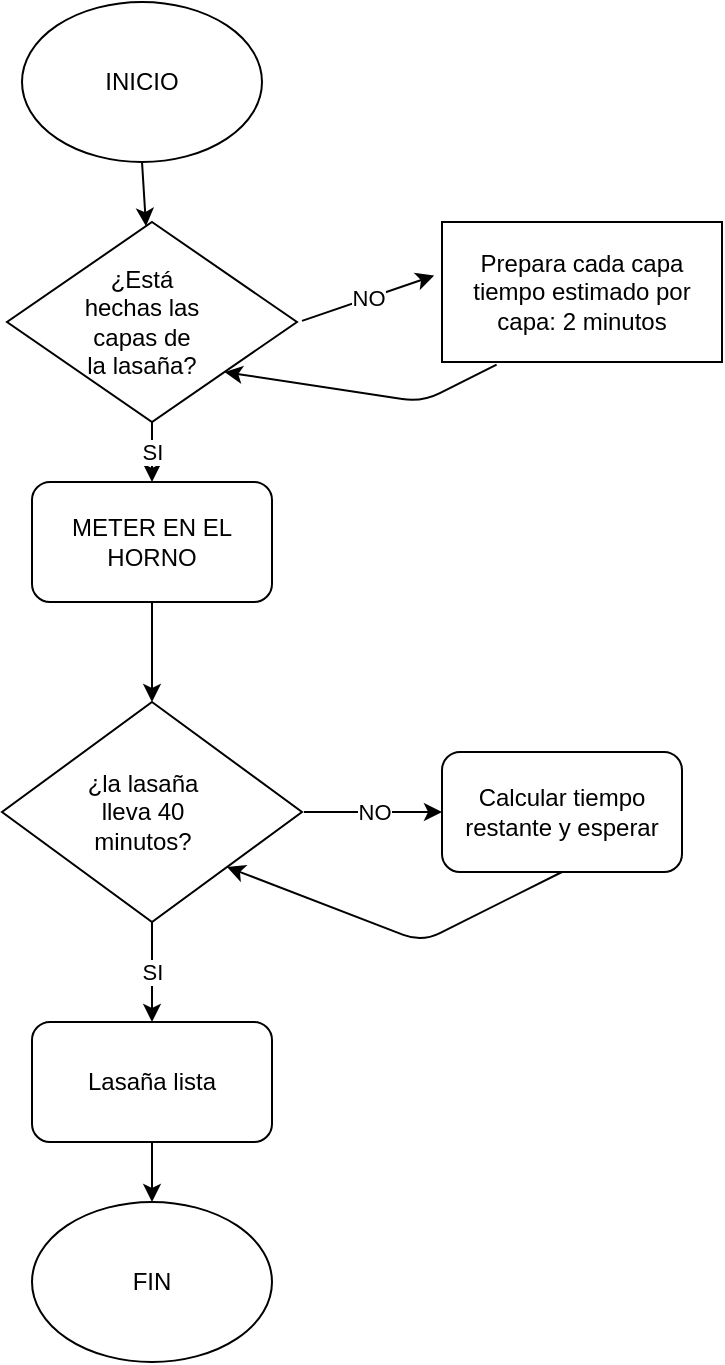 <mxfile>
    <diagram id="IJlVFjvNGFPrgYwL4HK5" name="Página-1">
        <mxGraphModel dx="482" dy="388" grid="1" gridSize="10" guides="1" tooltips="1" connect="1" arrows="1" fold="1" page="1" pageScale="1" pageWidth="827" pageHeight="1169" math="0" shadow="0">
            <root>
                <mxCell id="0"/>
                <mxCell id="1" parent="0"/>
                <mxCell id="21" style="edgeStyle=none;html=1;exitX=0.5;exitY=1;exitDx=0;exitDy=0;" edge="1" parent="1" source="2" target="4">
                    <mxGeometry relative="1" as="geometry"/>
                </mxCell>
                <mxCell id="2" value="INICIO" style="ellipse;whiteSpace=wrap;html=1;" vertex="1" parent="1">
                    <mxGeometry x="280" y="40" width="120" height="80" as="geometry"/>
                </mxCell>
                <mxCell id="4" value="" style="rhombus;whiteSpace=wrap;html=1;" vertex="1" parent="1">
                    <mxGeometry x="272.5" y="150" width="145" height="100" as="geometry"/>
                </mxCell>
                <mxCell id="5" value="¿Está hechas las capas de la lasaña?" style="text;html=1;strokeColor=none;fillColor=none;align=center;verticalAlign=middle;whiteSpace=wrap;rounded=0;" vertex="1" parent="1">
                    <mxGeometry x="310" y="185" width="60" height="30" as="geometry"/>
                </mxCell>
                <mxCell id="6" value="Prepara cada capa&lt;br&gt;tiempo estimado por capa: 2 minutos" style="rounded=0;whiteSpace=wrap;html=1;" vertex="1" parent="1">
                    <mxGeometry x="490" y="150" width="140" height="70" as="geometry"/>
                </mxCell>
                <mxCell id="33" style="edgeStyle=none;html=1;exitX=0.5;exitY=1;exitDx=0;exitDy=0;entryX=0.5;entryY=0;entryDx=0;entryDy=0;" edge="1" parent="1" source="8" target="10">
                    <mxGeometry relative="1" as="geometry"/>
                </mxCell>
                <mxCell id="8" value="METER EN EL HORNO" style="rounded=1;whiteSpace=wrap;html=1;" vertex="1" parent="1">
                    <mxGeometry x="285" y="280" width="120" height="60" as="geometry"/>
                </mxCell>
                <mxCell id="10" value="" style="rhombus;whiteSpace=wrap;html=1;" vertex="1" parent="1">
                    <mxGeometry x="270" y="390" width="150" height="110" as="geometry"/>
                </mxCell>
                <mxCell id="11" value="¿la lasaña lleva 40 minutos?" style="text;html=1;strokeColor=none;fillColor=none;align=center;verticalAlign=middle;whiteSpace=wrap;rounded=0;" vertex="1" parent="1">
                    <mxGeometry x="302.5" y="420" width="75" height="50" as="geometry"/>
                </mxCell>
                <mxCell id="53" style="edgeStyle=none;html=1;exitX=0.5;exitY=1;exitDx=0;exitDy=0;" edge="1" parent="1" source="12" target="52">
                    <mxGeometry relative="1" as="geometry"/>
                </mxCell>
                <mxCell id="12" value="Lasaña lista" style="rounded=1;whiteSpace=wrap;html=1;" vertex="1" parent="1">
                    <mxGeometry x="285" y="550" width="120" height="60" as="geometry"/>
                </mxCell>
                <mxCell id="14" value="Calcular tiempo restante y esperar" style="rounded=1;whiteSpace=wrap;html=1;" vertex="1" parent="1">
                    <mxGeometry x="490" y="415" width="120" height="60" as="geometry"/>
                </mxCell>
                <mxCell id="38" value="" style="endArrow=classic;html=1;entryX=-0.028;entryY=0.383;entryDx=0;entryDy=0;entryPerimeter=0;" edge="1" parent="1" target="6">
                    <mxGeometry relative="1" as="geometry">
                        <mxPoint x="420" y="199.44" as="sourcePoint"/>
                        <mxPoint x="520" y="199.44" as="targetPoint"/>
                    </mxGeometry>
                </mxCell>
                <mxCell id="39" value="NO" style="edgeLabel;resizable=0;html=1;align=center;verticalAlign=middle;" connectable="0" vertex="1" parent="38">
                    <mxGeometry relative="1" as="geometry"/>
                </mxCell>
                <mxCell id="40" value="" style="endArrow=classic;html=1;entryX=1;entryY=1;entryDx=0;entryDy=0;exitX=0.195;exitY=1.018;exitDx=0;exitDy=0;exitPerimeter=0;" edge="1" parent="1" source="6" target="4">
                    <mxGeometry relative="1" as="geometry">
                        <mxPoint x="430" y="209.44" as="sourcePoint"/>
                        <mxPoint x="496.08" y="186.81" as="targetPoint"/>
                        <Array as="points">
                            <mxPoint x="480" y="240"/>
                        </Array>
                    </mxGeometry>
                </mxCell>
                <mxCell id="42" value="" style="endArrow=classic;html=1;entryX=0.5;entryY=0;entryDx=0;entryDy=0;exitX=0.5;exitY=1;exitDx=0;exitDy=0;" edge="1" parent="1" source="4" target="8">
                    <mxGeometry relative="1" as="geometry">
                        <mxPoint x="527.3" y="231.26" as="sourcePoint"/>
                        <mxPoint x="391.25" y="235" as="targetPoint"/>
                        <Array as="points"/>
                    </mxGeometry>
                </mxCell>
                <mxCell id="43" value="SI" style="edgeLabel;resizable=0;html=1;align=center;verticalAlign=middle;" connectable="0" vertex="1" parent="42">
                    <mxGeometry relative="1" as="geometry"/>
                </mxCell>
                <mxCell id="44" value="" style="endArrow=classic;html=1;entryX=0;entryY=0.5;entryDx=0;entryDy=0;" edge="1" parent="1" target="14">
                    <mxGeometry relative="1" as="geometry">
                        <mxPoint x="421" y="445" as="sourcePoint"/>
                        <mxPoint x="285" y="455" as="targetPoint"/>
                        <Array as="points"/>
                    </mxGeometry>
                </mxCell>
                <mxCell id="45" value="NO" style="edgeLabel;resizable=0;html=1;align=center;verticalAlign=middle;" connectable="0" vertex="1" parent="44">
                    <mxGeometry relative="1" as="geometry"/>
                </mxCell>
                <mxCell id="46" value="" style="endArrow=classic;html=1;entryX=1;entryY=1;entryDx=0;entryDy=0;exitX=0.5;exitY=1;exitDx=0;exitDy=0;" edge="1" parent="1" source="14" target="10">
                    <mxGeometry relative="1" as="geometry">
                        <mxPoint x="431" y="455" as="sourcePoint"/>
                        <mxPoint x="500" y="455" as="targetPoint"/>
                        <Array as="points">
                            <mxPoint x="480" y="510"/>
                        </Array>
                    </mxGeometry>
                </mxCell>
                <mxCell id="50" value="" style="endArrow=classic;html=1;entryX=0.5;entryY=0;entryDx=0;entryDy=0;exitX=0.5;exitY=1;exitDx=0;exitDy=0;" edge="1" parent="1" source="10" target="12">
                    <mxGeometry relative="1" as="geometry">
                        <mxPoint x="431" y="455" as="sourcePoint"/>
                        <mxPoint x="500" y="455" as="targetPoint"/>
                        <Array as="points"/>
                    </mxGeometry>
                </mxCell>
                <mxCell id="51" value="SI" style="edgeLabel;resizable=0;html=1;align=center;verticalAlign=middle;" connectable="0" vertex="1" parent="50">
                    <mxGeometry relative="1" as="geometry"/>
                </mxCell>
                <mxCell id="52" value="FIN" style="ellipse;whiteSpace=wrap;html=1;" vertex="1" parent="1">
                    <mxGeometry x="285" y="640" width="120" height="80" as="geometry"/>
                </mxCell>
            </root>
        </mxGraphModel>
    </diagram>
</mxfile>